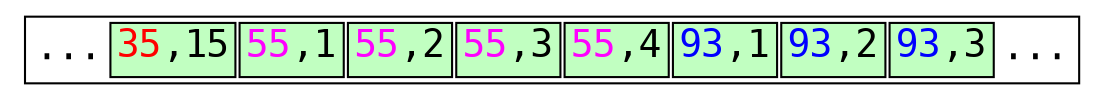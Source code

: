 // Example B-Tree graph
//
// Breadth-first order
//
// Start from root, go left to right
//
// Workflow:
//
// $ dot -T svg btree.dot -o btree.svg;

digraph nbtree {
graph [fontname = "monospace"];
node [shape = none,height=.1,fontname = "monospace",fontsize=18];
// Level 0 (leaf level)
leafnode_1[ label=<<table>
                    <tr>
                        <td border="0" bgcolor='white' port="t0">...</td>
                        <td bgcolor='darkseagreen1' port="t1"><font color="red">35</font>,15</td>
                        <td bgcolor='darkseagreen1' port="t2"><font color="magenta">55</font>,1</td>
                        <td bgcolor='darkseagreen1' port="t3"><font color="magenta">55</font>,2</td>
                        <td bgcolor='darkseagreen1' port="t4"><font color="magenta">55</font>,3</td>
                        <td bgcolor='darkseagreen1' port="t5"><font color="magenta">55</font>,4</td>
                        <!-- <td align="center" border="0" bgcolor='white' port="t6">&#9986;</td> -->
                        <td bgcolor='darkseagreen1' port="t7"><font color="blue">93</font>,1</td>
                        <td bgcolor='darkseagreen1' port="t8"><font color="blue">93</font>,2</td>
                        <td bgcolor='darkseagreen1' port="t9"><font color="blue">93</font>,3</td>
                        <td border="0" bgcolor='white' port="t10">...</td>
                    </tr>
                </table>
               >
        ];
//Force alignment from root to internal to leaf levels:
//edge[style=invis];
//"rootnode":d1 -> "leafnode_2":t2
}
